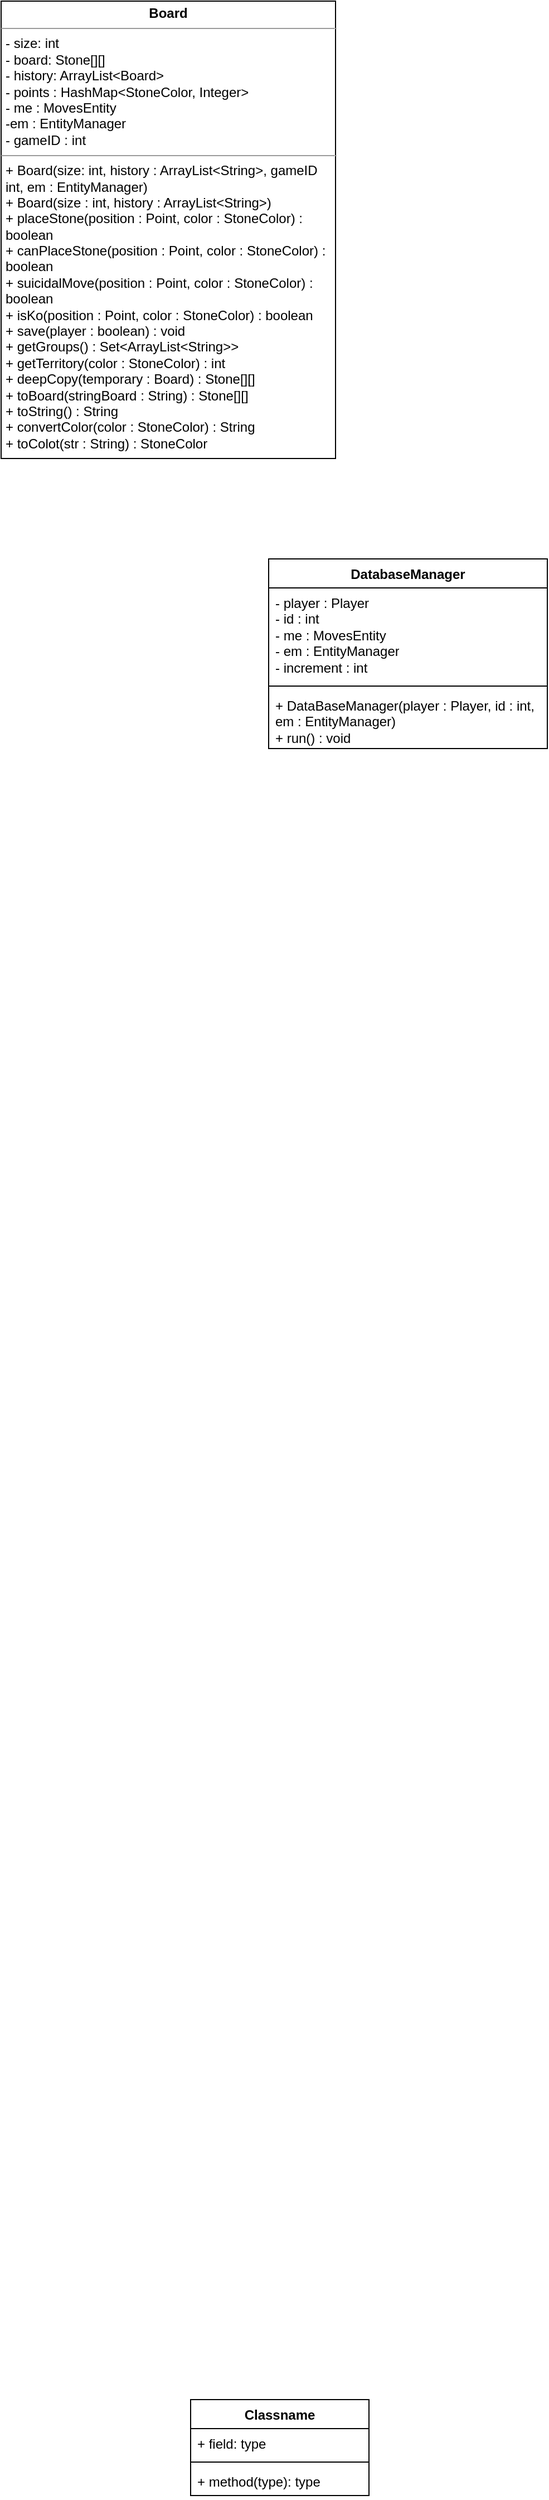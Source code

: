 <mxfile version="22.1.21" type="device">
  <diagram name="Page-1" id="VS52c-lFGsZRs6v1T6AV">
    <mxGraphModel dx="1674" dy="3039" grid="1" gridSize="10" guides="1" tooltips="1" connect="1" arrows="1" fold="1" page="1" pageScale="1" pageWidth="827" pageHeight="1169" math="0" shadow="0">
      <root>
        <mxCell id="0" />
        <mxCell id="1" parent="0" />
        <mxCell id="GEL21quIKkuOeIs3yus0-1" value="&lt;p style=&quot;margin:0px;margin-top:4px;text-align:center;&quot;&gt;&lt;b&gt;Board&lt;/b&gt;&lt;/p&gt;&lt;hr size=&quot;1&quot;&gt;&lt;p style=&quot;margin:0px;margin-left:4px;&quot;&gt;- size: int&amp;nbsp; &amp;nbsp; &amp;nbsp; &amp;nbsp; &amp;nbsp;&amp;nbsp;&lt;/p&gt;&lt;p style=&quot;margin:0px;margin-left:4px;&quot;&gt;- board: Stone[][]&amp;nbsp;&lt;/p&gt;&lt;p style=&quot;margin:0px;margin-left:4px;&quot;&gt;- history: ArrayList&amp;lt;Board&amp;gt;&lt;/p&gt;&lt;p style=&quot;margin:0px;margin-left:4px;&quot;&gt;- points : HashMap&amp;lt;StoneColor, Integer&amp;gt;&lt;/p&gt;&lt;p style=&quot;margin:0px;margin-left:4px;&quot;&gt;- me : MovesEntity&lt;/p&gt;&lt;p style=&quot;margin:0px;margin-left:4px;&quot;&gt;-em : EntityManager&lt;/p&gt;&lt;p style=&quot;margin:0px;margin-left:4px;&quot;&gt;- gameID : int&amp;nbsp;&lt;/p&gt;&lt;hr size=&quot;1&quot;&gt;&lt;p style=&quot;margin:0px;margin-left:4px;&quot;&gt;+ Board(size: int, history : ArrayList&amp;lt;String&amp;gt;, gameID int, em : EntityManager)&lt;br&gt;&lt;/p&gt;&lt;p style=&quot;margin:0px;margin-left:4px;&quot;&gt;+ Board(size : int, history : ArrayList&amp;lt;String&amp;gt;)&lt;/p&gt;&lt;p style=&quot;margin:0px;margin-left:4px;&quot;&gt;+ placeStone(position : Point, color : StoneColor) : boolean&lt;/p&gt;&lt;p style=&quot;margin:0px;margin-left:4px;&quot;&gt;+ canPlaceStone(position : Point, color : StoneColor) : boolean&lt;/p&gt;&lt;p style=&quot;margin:0px;margin-left:4px;&quot;&gt;+ suicidalMove(position : Point, color : StoneColor) : boolean&lt;/p&gt;&lt;p style=&quot;margin:0px;margin-left:4px;&quot;&gt;+ isKo(position : Point, color : StoneColor) : boolean&lt;/p&gt;&lt;p style=&quot;margin:0px;margin-left:4px;&quot;&gt;+ save(player : boolean) : void&lt;/p&gt;&lt;p style=&quot;margin:0px;margin-left:4px;&quot;&gt;+ getGroups() : Set&amp;lt;ArrayList&amp;lt;String&amp;gt;&amp;gt;&lt;/p&gt;&lt;p style=&quot;margin:0px;margin-left:4px;&quot;&gt;+ getTerritory(color : StoneColor) : int&lt;/p&gt;&lt;p style=&quot;margin:0px;margin-left:4px;&quot;&gt;+ deepCopy(temporary : Board) : Stone[][]&lt;/p&gt;&lt;p style=&quot;margin:0px;margin-left:4px;&quot;&gt;+ toBoard(stringBoard : String) : Stone[][]&lt;/p&gt;&lt;p style=&quot;margin:0px;margin-left:4px;&quot;&gt;+ toString() : String&lt;/p&gt;&lt;p style=&quot;margin:0px;margin-left:4px;&quot;&gt;+ convertColor(color : StoneColor) : String&lt;/p&gt;&lt;p style=&quot;margin:0px;margin-left:4px;&quot;&gt;+ toColot(str : String) : StoneColor&lt;/p&gt;" style="verticalAlign=top;align=left;overflow=fill;fontSize=12;fontFamily=Helvetica;html=1;whiteSpace=wrap;" parent="1" vertex="1">
          <mxGeometry x="60" y="-2120" width="300" height="410" as="geometry" />
        </mxCell>
        <mxCell id="ugwH3EYjiV4tjQDurkLr-1" value="Classname" style="swimlane;fontStyle=1;align=center;verticalAlign=top;childLayout=stackLayout;horizontal=1;startSize=26;horizontalStack=0;resizeParent=1;resizeParentMax=0;resizeLast=0;collapsible=1;marginBottom=0;whiteSpace=wrap;html=1;" vertex="1" parent="1">
          <mxGeometry x="230" y="30" width="160" height="86" as="geometry" />
        </mxCell>
        <mxCell id="ugwH3EYjiV4tjQDurkLr-2" value="+ field: type" style="text;strokeColor=none;fillColor=none;align=left;verticalAlign=top;spacingLeft=4;spacingRight=4;overflow=hidden;rotatable=0;points=[[0,0.5],[1,0.5]];portConstraint=eastwest;whiteSpace=wrap;html=1;" vertex="1" parent="ugwH3EYjiV4tjQDurkLr-1">
          <mxGeometry y="26" width="160" height="26" as="geometry" />
        </mxCell>
        <mxCell id="ugwH3EYjiV4tjQDurkLr-3" value="" style="line;strokeWidth=1;fillColor=none;align=left;verticalAlign=middle;spacingTop=-1;spacingLeft=3;spacingRight=3;rotatable=0;labelPosition=right;points=[];portConstraint=eastwest;strokeColor=inherit;" vertex="1" parent="ugwH3EYjiV4tjQDurkLr-1">
          <mxGeometry y="52" width="160" height="8" as="geometry" />
        </mxCell>
        <mxCell id="ugwH3EYjiV4tjQDurkLr-4" value="+ method(type): type" style="text;strokeColor=none;fillColor=none;align=left;verticalAlign=top;spacingLeft=4;spacingRight=4;overflow=hidden;rotatable=0;points=[[0,0.5],[1,0.5]];portConstraint=eastwest;whiteSpace=wrap;html=1;" vertex="1" parent="ugwH3EYjiV4tjQDurkLr-1">
          <mxGeometry y="60" width="160" height="26" as="geometry" />
        </mxCell>
        <mxCell id="ugwH3EYjiV4tjQDurkLr-58" value="DatabaseManager" style="swimlane;fontStyle=1;align=center;verticalAlign=top;childLayout=stackLayout;horizontal=1;startSize=26;horizontalStack=0;resizeParent=1;resizeParentMax=0;resizeLast=0;collapsible=1;marginBottom=0;whiteSpace=wrap;html=1;" vertex="1" parent="1">
          <mxGeometry x="300" y="-1620" width="250" height="170" as="geometry" />
        </mxCell>
        <mxCell id="ugwH3EYjiV4tjQDurkLr-59" value="- player : Player&lt;br&gt;- id : int&lt;br&gt;- me : MovesEntity&lt;br&gt;- em : EntityManager&lt;br&gt;- increment : int" style="text;strokeColor=none;fillColor=none;align=left;verticalAlign=top;spacingLeft=4;spacingRight=4;overflow=hidden;rotatable=0;points=[[0,0.5],[1,0.5]];portConstraint=eastwest;whiteSpace=wrap;html=1;" vertex="1" parent="ugwH3EYjiV4tjQDurkLr-58">
          <mxGeometry y="26" width="250" height="84" as="geometry" />
        </mxCell>
        <mxCell id="ugwH3EYjiV4tjQDurkLr-60" value="" style="line;strokeWidth=1;fillColor=none;align=left;verticalAlign=middle;spacingTop=-1;spacingLeft=3;spacingRight=3;rotatable=0;labelPosition=right;points=[];portConstraint=eastwest;strokeColor=inherit;" vertex="1" parent="ugwH3EYjiV4tjQDurkLr-58">
          <mxGeometry y="110" width="250" height="8" as="geometry" />
        </mxCell>
        <mxCell id="ugwH3EYjiV4tjQDurkLr-61" value="+ DataBaseManager(player : Player, id : int, em : EntityManager)&lt;br&gt;+ run() : void&amp;nbsp;" style="text;strokeColor=none;fillColor=none;align=left;verticalAlign=top;spacingLeft=4;spacingRight=4;overflow=hidden;rotatable=0;points=[[0,0.5],[1,0.5]];portConstraint=eastwest;whiteSpace=wrap;html=1;" vertex="1" parent="ugwH3EYjiV4tjQDurkLr-58">
          <mxGeometry y="118" width="250" height="52" as="geometry" />
        </mxCell>
      </root>
    </mxGraphModel>
  </diagram>
</mxfile>
